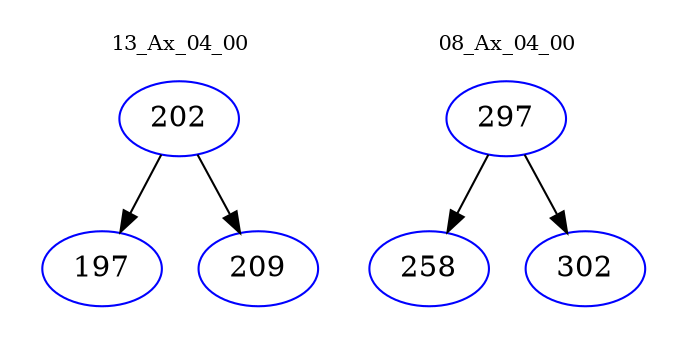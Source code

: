 digraph{
subgraph cluster_0 {
color = white
label = "13_Ax_04_00";
fontsize=10;
T0_202 [label="202", color="blue"]
T0_202 -> T0_197 [color="black"]
T0_197 [label="197", color="blue"]
T0_202 -> T0_209 [color="black"]
T0_209 [label="209", color="blue"]
}
subgraph cluster_1 {
color = white
label = "08_Ax_04_00";
fontsize=10;
T1_297 [label="297", color="blue"]
T1_297 -> T1_258 [color="black"]
T1_258 [label="258", color="blue"]
T1_297 -> T1_302 [color="black"]
T1_302 [label="302", color="blue"]
}
}

